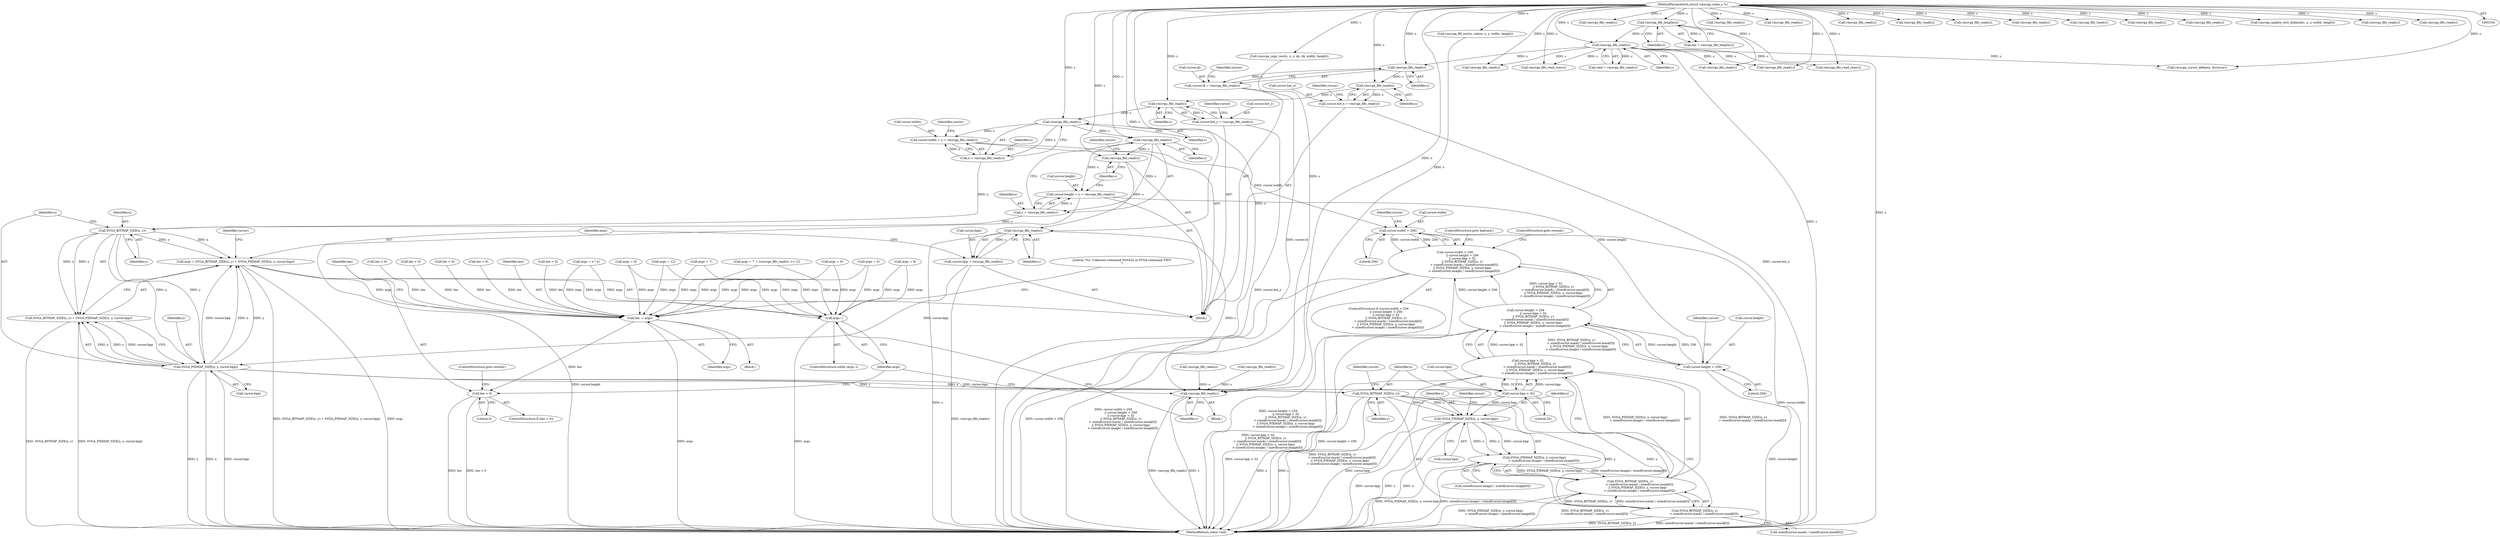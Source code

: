 digraph "0_qemu_167d97a3def77ee2dbf6e908b0ecbfe2103977db@pointer" {
"1000293" [label="(Call,vmsvga_fifo_read(s))"];
"1000145" [label="(Call,vmsvga_fifo_read(s))"];
"1000125" [label="(Call,vmsvga_fifo_length(s))"];
"1000105" [label="(MethodParameterIn,struct vmsvga_state_s *s)"];
"1000289" [label="(Call,cursor.id = vmsvga_fifo_read(s))"];
"1000299" [label="(Call,vmsvga_fifo_read(s))"];
"1000295" [label="(Call,cursor.hot_x = vmsvga_fifo_read(s))"];
"1000305" [label="(Call,vmsvga_fifo_read(s))"];
"1000301" [label="(Call,cursor.hot_y = vmsvga_fifo_read(s))"];
"1000313" [label="(Call,vmsvga_fifo_read(s))"];
"1000307" [label="(Call,cursor.width = x = vmsvga_fifo_read(s))"];
"1000345" [label="(Call,cursor.width > 256)"];
"1000344" [label="(Call,cursor.width > 256\n                || cursor.height > 256\n                || cursor.bpp > 32\n                || SVGA_BITMAP_SIZE(x, y)\n                    > sizeof(cursor.mask) / sizeof(cursor.mask[0])\n                || SVGA_PIXMAP_SIZE(x, y, cursor.bpp)\n                    > sizeof(cursor.image) / sizeof(cursor.image[0]))"];
"1000311" [label="(Call,x = vmsvga_fifo_read(s))"];
"1000334" [label="(Call,SVGA_BITMAP_SIZE(x, y))"];
"1000331" [label="(Call,args = SVGA_BITMAP_SIZE(x, y) + SVGA_PIXMAP_SIZE(x, y, cursor.bpp))"];
"1000526" [label="(Call,len -= args)"];
"1000530" [label="(Call,len < 0)"];
"1000536" [label="(Call,args--)"];
"1000333" [label="(Call,SVGA_BITMAP_SIZE(x, y) + SVGA_PIXMAP_SIZE(x, y, cursor.bpp))"];
"1000337" [label="(Call,SVGA_PIXMAP_SIZE(x, y, cursor.bpp))"];
"1000357" [label="(Call,cursor.bpp > 32)"];
"1000356" [label="(Call,cursor.bpp > 32\n                || SVGA_BITMAP_SIZE(x, y)\n                    > sizeof(cursor.mask) / sizeof(cursor.mask[0])\n                || SVGA_PIXMAP_SIZE(x, y, cursor.bpp)\n                    > sizeof(cursor.image) / sizeof(cursor.image[0]))"];
"1000350" [label="(Call,cursor.height > 256\n                || cursor.bpp > 32\n                || SVGA_BITMAP_SIZE(x, y)\n                    > sizeof(cursor.mask) / sizeof(cursor.mask[0])\n                || SVGA_PIXMAP_SIZE(x, y, cursor.bpp)\n                    > sizeof(cursor.image) / sizeof(cursor.image[0]))"];
"1000379" [label="(Call,SVGA_PIXMAP_SIZE(x, y, cursor.bpp))"];
"1000378" [label="(Call,SVGA_PIXMAP_SIZE(x, y, cursor.bpp)\n                    > sizeof(cursor.image) / sizeof(cursor.image[0]))"];
"1000362" [label="(Call,SVGA_BITMAP_SIZE(x, y)\n                    > sizeof(cursor.mask) / sizeof(cursor.mask[0])\n                || SVGA_PIXMAP_SIZE(x, y, cursor.bpp)\n                    > sizeof(cursor.image) / sizeof(cursor.image[0]))"];
"1000364" [label="(Call,SVGA_BITMAP_SIZE(x, y))"];
"1000363" [label="(Call,SVGA_BITMAP_SIZE(x, y)\n                    > sizeof(cursor.mask) / sizeof(cursor.mask[0]))"];
"1000321" [label="(Call,vmsvga_fifo_read(s))"];
"1000315" [label="(Call,cursor.height = y = vmsvga_fifo_read(s))"];
"1000351" [label="(Call,cursor.height > 256)"];
"1000319" [label="(Call,y = vmsvga_fifo_read(s))"];
"1000323" [label="(Call,vmsvga_fifo_read(s))"];
"1000329" [label="(Call,vmsvga_fifo_read(s))"];
"1000325" [label="(Call,cursor.bpp = vmsvga_fifo_read(s))"];
"1000539" [label="(Call,vmsvga_fifo_read(s))"];
"1000333" [label="(Call,SVGA_BITMAP_SIZE(x, y) + SVGA_PIXMAP_SIZE(x, y, cursor.bpp))"];
"1000315" [label="(Call,cursor.height = y = vmsvga_fifo_read(s))"];
"1000316" [label="(Call,cursor.height)"];
"1000351" [label="(Call,cursor.height > 256)"];
"1000440" [label="(Call,vmsvga_fifo_read_raw(s))"];
"1000169" [label="(Call,vmsvga_fifo_read(s))"];
"1000294" [label="(Identifier,s)"];
"1000345" [label="(Call,cursor.width > 256)"];
"1000320" [label="(Identifier,y)"];
"1000542" [label="(Literal,\"%s: Unknown command 0x%02x in SVGA command FIFO\n\")"];
"1000293" [label="(Call,vmsvga_fifo_read(s))"];
"1000346" [label="(Call,cursor.width)"];
"1000397" [label="(ControlStructure,goto badcmd;)"];
"1000307" [label="(Call,cursor.width = x = vmsvga_fifo_read(s))"];
"1000317" [label="(Identifier,cursor)"];
"1000357" [label="(Call,cursor.bpp > 32)"];
"1000284" [label="(Call,len < 0)"];
"1000240" [label="(Call,vmsvga_fifo_read(s))"];
"1000161" [label="(Call,vmsvga_fifo_read(s))"];
"1000536" [label="(Call,args--)"];
"1000535" [label="(ControlStructure,while (args--))"];
"1000334" [label="(Call,SVGA_BITMAP_SIZE(x, y))"];
"1000305" [label="(Call,vmsvga_fifo_read(s))"];
"1000295" [label="(Call,cursor.hot_x = vmsvga_fifo_read(s))"];
"1000478" [label="(Call,args = 6)"];
"1000248" [label="(Call,vmsvga_fifo_read(s))"];
"1000290" [label="(Call,cursor.id)"];
"1000363" [label="(Call,SVGA_BITMAP_SIZE(x, y)\n                    > sizeof(cursor.mask) / sizeof(cursor.mask[0]))"];
"1000329" [label="(Call,vmsvga_fifo_read(s))"];
"1000385" [label="(Call,sizeof(cursor.image) / sizeof(cursor.image[0]))"];
"1000350" [label="(Call,cursor.height > 256\n                || cursor.bpp > 32\n                || SVGA_BITMAP_SIZE(x, y)\n                    > sizeof(cursor.mask) / sizeof(cursor.mask[0])\n                || SVGA_PIXMAP_SIZE(x, y, cursor.bpp)\n                    > sizeof(cursor.image) / sizeof(cursor.image[0]))"];
"1000147" [label="(Block,)"];
"1000532" [label="(Literal,0)"];
"1000300" [label="(Identifier,s)"];
"1000539" [label="(Call,vmsvga_fifo_read(s))"];
"1000529" [label="(ControlStructure,if (len < 0))"];
"1000336" [label="(Identifier,y)"];
"1000501" [label="(Call,args = 7 + (vmsvga_fifo_read(s) >> 2))"];
"1000321" [label="(Call,vmsvga_fifo_read(s))"];
"1000361" [label="(Literal,32)"];
"1000296" [label="(Call,cursor.hot_x)"];
"1000526" [label="(Call,len -= args)"];
"1000527" [label="(Identifier,len)"];
"1000367" [label="(Call,sizeof(cursor.mask) / sizeof(cursor.mask[0]))"];
"1000323" [label="(Call,vmsvga_fifo_read(s))"];
"1000366" [label="(Identifier,y)"];
"1000353" [label="(Identifier,cursor)"];
"1000187" [label="(Call,len < 0)"];
"1000299" [label="(Call,vmsvga_fifo_read(s))"];
"1000358" [label="(Call,cursor.bpp)"];
"1000337" [label="(Call,SVGA_PIXMAP_SIZE(x, y, cursor.bpp))"];
"1000326" [label="(Call,cursor.bpp)"];
"1000352" [label="(Call,cursor.height)"];
"1000382" [label="(Call,cursor.bpp)"];
"1000165" [label="(Call,vmsvga_fifo_read(s))"];
"1000146" [label="(Identifier,s)"];
"1000370" [label="(Identifier,cursor)"];
"1000359" [label="(Identifier,cursor)"];
"1000194" [label="(Call,vmsvga_fifo_read(s))"];
"1000417" [label="(Call,vmsvga_fifo_read_raw(s))"];
"1000314" [label="(Identifier,s)"];
"1000344" [label="(Call,cursor.width > 256\n                || cursor.height > 256\n                || cursor.bpp > 32\n                || SVGA_BITMAP_SIZE(x, y)\n                    > sizeof(cursor.mask) / sizeof(cursor.mask[0])\n                || SVGA_PIXMAP_SIZE(x, y, cursor.bpp)\n                    > sizeof(cursor.image) / sizeof(cursor.image[0]))"];
"1000339" [label="(Identifier,y)"];
"1000379" [label="(Call,SVGA_PIXMAP_SIZE(x, y, cursor.bpp))"];
"1000306" [label="(Identifier,s)"];
"1000362" [label="(Call,SVGA_BITMAP_SIZE(x, y)\n                    > sizeof(cursor.mask) / sizeof(cursor.mask[0])\n                || SVGA_PIXMAP_SIZE(x, y, cursor.bpp)\n                    > sizeof(cursor.image) / sizeof(cursor.image[0]))"];
"1000330" [label="(Identifier,s)"];
"1000325" [label="(Call,cursor.bpp = vmsvga_fifo_read(s))"];
"1000506" [label="(Call,vmsvga_fifo_read(s))"];
"1000301" [label="(Call,cursor.hot_y = vmsvga_fifo_read(s))"];
"1000322" [label="(Identifier,s)"];
"1000327" [label="(Identifier,cursor)"];
"1000206" [label="(Call,vmsvga_fifo_read(s))"];
"1000233" [label="(Call,len < 0)"];
"1000471" [label="(Call,args = x * y)"];
"1000145" [label="(Call,vmsvga_fifo_read(s))"];
"1000252" [label="(Call,vmsvga_fifo_read(s))"];
"1000563" [label="(MethodReturn,static void)"];
"1000244" [label="(Call,vmsvga_fifo_read(s))"];
"1000125" [label="(Call,vmsvga_fifo_length(s))"];
"1000335" [label="(Identifier,x)"];
"1000530" [label="(Call,len < 0)"];
"1000173" [label="(Call,vmsvga_fifo_read(s))"];
"1000356" [label="(Call,cursor.bpp > 32\n                || SVGA_BITMAP_SIZE(x, y)\n                    > sizeof(cursor.mask) / sizeof(cursor.mask[0])\n                || SVGA_PIXMAP_SIZE(x, y, cursor.bpp)\n                    > sizeof(cursor.image) / sizeof(cursor.image[0]))"];
"1000381" [label="(Identifier,y)"];
"1000319" [label="(Call,y = vmsvga_fifo_read(s))"];
"1000198" [label="(Call,vmsvga_fifo_read(s))"];
"1000343" [label="(ControlStructure,if (cursor.width > 256\n                || cursor.height > 256\n                || cursor.bpp > 32\n                || SVGA_BITMAP_SIZE(x, y)\n                    > sizeof(cursor.mask) / sizeof(cursor.mask[0])\n                || SVGA_PIXMAP_SIZE(x, y, cursor.bpp)\n                    > sizeof(cursor.image) / sizeof(cursor.image[0])))"];
"1000105" [label="(MethodParameterIn,struct vmsvga_state_s *s)"];
"1000338" [label="(Identifier,x)"];
"1000347" [label="(Identifier,cursor)"];
"1000349" [label="(Literal,256)"];
"1000210" [label="(Call,vmsvga_fifo_read(s))"];
"1000297" [label="(Identifier,cursor)"];
"1000126" [label="(Identifier,s)"];
"1000469" [label="(Call,vmsvga_fifo_read(s))"];
"1000214" [label="(Call,vmsvga_fill_rect(s, colour, x, y, width, height))"];
"1000331" [label="(Call,args = SVGA_BITMAP_SIZE(x, y) + SVGA_PIXMAP_SIZE(x, y, cursor.bpp))"];
"1000312" [label="(Identifier,x)"];
"1000531" [label="(Identifier,len)"];
"1000260" [label="(Call,vmsvga_fifo_read(s))"];
"1000309" [label="(Identifier,cursor)"];
"1000528" [label="(Identifier,args)"];
"1000175" [label="(Call,vmsvga_update_rect_delayed(s, x, y, width, height))"];
"1000340" [label="(Call,cursor.bpp)"];
"1000380" [label="(Identifier,x)"];
"1000275" [label="(Call,args = 0)"];
"1000256" [label="(Call,vmsvga_fifo_read(s))"];
"1000365" [label="(Identifier,x)"];
"1000302" [label="(Call,cursor.hot_y)"];
"1000224" [label="(Call,args = 0)"];
"1000364" [label="(Call,SVGA_BITMAP_SIZE(x, y))"];
"1000398" [label="(ControlStructure,goto rewind;)"];
"1000483" [label="(Call,args = 7)"];
"1000311" [label="(Call,x = vmsvga_fifo_read(s))"];
"1000522" [label="(Call,args = 0)"];
"1000538" [label="(Block,)"];
"1000202" [label="(Call,vmsvga_fifo_read(s))"];
"1000355" [label="(Literal,256)"];
"1000537" [label="(Identifier,args)"];
"1000378" [label="(Call,SVGA_PIXMAP_SIZE(x, y, cursor.bpp)\n                    > sizeof(cursor.image) / sizeof(cursor.image[0]))"];
"1000313" [label="(Call,vmsvga_fifo_read(s))"];
"1000308" [label="(Call,cursor.width)"];
"1000324" [label="(Identifier,s)"];
"1000388" [label="(Identifier,cursor)"];
"1000442" [label="(Call,vmsvga_cursor_define(s, &cursor))"];
"1000143" [label="(Call,cmd = vmsvga_fifo_read(s))"];
"1000289" [label="(Call,cursor.id = vmsvga_fifo_read(s))"];
"1000534" [label="(ControlStructure,goto rewind;)"];
"1000264" [label="(Call,vmsvga_copy_rect(s, x, y, dx, dy, width, height))"];
"1000540" [label="(Identifier,s)"];
"1000332" [label="(Identifier,args)"];
"1000492" [label="(Call,len < 0)"];
"1000303" [label="(Identifier,cursor)"];
"1000123" [label="(Call,len = vmsvga_fifo_length(s))"];
"1000136" [label="(Block,)"];
"1000511" [label="(Call,args = 12)"];
"1000452" [label="(Call,len < 0)"];
"1000293" -> "1000289"  [label="AST: "];
"1000293" -> "1000294"  [label="CFG: "];
"1000294" -> "1000293"  [label="AST: "];
"1000289" -> "1000293"  [label="CFG: "];
"1000293" -> "1000289"  [label="DDG: s"];
"1000145" -> "1000293"  [label="DDG: s"];
"1000105" -> "1000293"  [label="DDG: s"];
"1000293" -> "1000299"  [label="DDG: s"];
"1000145" -> "1000143"  [label="AST: "];
"1000145" -> "1000146"  [label="CFG: "];
"1000146" -> "1000145"  [label="AST: "];
"1000143" -> "1000145"  [label="CFG: "];
"1000145" -> "1000563"  [label="DDG: s"];
"1000145" -> "1000143"  [label="DDG: s"];
"1000125" -> "1000145"  [label="DDG: s"];
"1000105" -> "1000145"  [label="DDG: s"];
"1000145" -> "1000161"  [label="DDG: s"];
"1000145" -> "1000194"  [label="DDG: s"];
"1000145" -> "1000240"  [label="DDG: s"];
"1000145" -> "1000417"  [label="DDG: s"];
"1000145" -> "1000440"  [label="DDG: s"];
"1000145" -> "1000442"  [label="DDG: s"];
"1000125" -> "1000123"  [label="AST: "];
"1000125" -> "1000126"  [label="CFG: "];
"1000126" -> "1000125"  [label="AST: "];
"1000123" -> "1000125"  [label="CFG: "];
"1000125" -> "1000563"  [label="DDG: s"];
"1000125" -> "1000123"  [label="DDG: s"];
"1000105" -> "1000125"  [label="DDG: s"];
"1000105" -> "1000104"  [label="AST: "];
"1000105" -> "1000563"  [label="DDG: s"];
"1000105" -> "1000161"  [label="DDG: s"];
"1000105" -> "1000165"  [label="DDG: s"];
"1000105" -> "1000169"  [label="DDG: s"];
"1000105" -> "1000173"  [label="DDG: s"];
"1000105" -> "1000175"  [label="DDG: s"];
"1000105" -> "1000194"  [label="DDG: s"];
"1000105" -> "1000198"  [label="DDG: s"];
"1000105" -> "1000202"  [label="DDG: s"];
"1000105" -> "1000206"  [label="DDG: s"];
"1000105" -> "1000210"  [label="DDG: s"];
"1000105" -> "1000214"  [label="DDG: s"];
"1000105" -> "1000240"  [label="DDG: s"];
"1000105" -> "1000244"  [label="DDG: s"];
"1000105" -> "1000248"  [label="DDG: s"];
"1000105" -> "1000252"  [label="DDG: s"];
"1000105" -> "1000256"  [label="DDG: s"];
"1000105" -> "1000260"  [label="DDG: s"];
"1000105" -> "1000264"  [label="DDG: s"];
"1000105" -> "1000299"  [label="DDG: s"];
"1000105" -> "1000305"  [label="DDG: s"];
"1000105" -> "1000313"  [label="DDG: s"];
"1000105" -> "1000321"  [label="DDG: s"];
"1000105" -> "1000323"  [label="DDG: s"];
"1000105" -> "1000329"  [label="DDG: s"];
"1000105" -> "1000417"  [label="DDG: s"];
"1000105" -> "1000440"  [label="DDG: s"];
"1000105" -> "1000442"  [label="DDG: s"];
"1000105" -> "1000539"  [label="DDG: s"];
"1000289" -> "1000147"  [label="AST: "];
"1000290" -> "1000289"  [label="AST: "];
"1000297" -> "1000289"  [label="CFG: "];
"1000289" -> "1000563"  [label="DDG: cursor.id"];
"1000299" -> "1000295"  [label="AST: "];
"1000299" -> "1000300"  [label="CFG: "];
"1000300" -> "1000299"  [label="AST: "];
"1000295" -> "1000299"  [label="CFG: "];
"1000299" -> "1000295"  [label="DDG: s"];
"1000299" -> "1000305"  [label="DDG: s"];
"1000295" -> "1000147"  [label="AST: "];
"1000296" -> "1000295"  [label="AST: "];
"1000303" -> "1000295"  [label="CFG: "];
"1000295" -> "1000563"  [label="DDG: cursor.hot_x"];
"1000305" -> "1000301"  [label="AST: "];
"1000305" -> "1000306"  [label="CFG: "];
"1000306" -> "1000305"  [label="AST: "];
"1000301" -> "1000305"  [label="CFG: "];
"1000305" -> "1000301"  [label="DDG: s"];
"1000305" -> "1000313"  [label="DDG: s"];
"1000301" -> "1000147"  [label="AST: "];
"1000302" -> "1000301"  [label="AST: "];
"1000309" -> "1000301"  [label="CFG: "];
"1000301" -> "1000563"  [label="DDG: cursor.hot_y"];
"1000313" -> "1000311"  [label="AST: "];
"1000313" -> "1000314"  [label="CFG: "];
"1000314" -> "1000313"  [label="AST: "];
"1000311" -> "1000313"  [label="CFG: "];
"1000313" -> "1000307"  [label="DDG: s"];
"1000313" -> "1000311"  [label="DDG: s"];
"1000313" -> "1000321"  [label="DDG: s"];
"1000307" -> "1000147"  [label="AST: "];
"1000307" -> "1000311"  [label="CFG: "];
"1000308" -> "1000307"  [label="AST: "];
"1000311" -> "1000307"  [label="AST: "];
"1000317" -> "1000307"  [label="CFG: "];
"1000311" -> "1000307"  [label="DDG: x"];
"1000307" -> "1000345"  [label="DDG: cursor.width"];
"1000345" -> "1000344"  [label="AST: "];
"1000345" -> "1000349"  [label="CFG: "];
"1000346" -> "1000345"  [label="AST: "];
"1000349" -> "1000345"  [label="AST: "];
"1000353" -> "1000345"  [label="CFG: "];
"1000344" -> "1000345"  [label="CFG: "];
"1000345" -> "1000563"  [label="DDG: cursor.width"];
"1000345" -> "1000344"  [label="DDG: cursor.width"];
"1000345" -> "1000344"  [label="DDG: 256"];
"1000344" -> "1000343"  [label="AST: "];
"1000344" -> "1000350"  [label="CFG: "];
"1000350" -> "1000344"  [label="AST: "];
"1000397" -> "1000344"  [label="CFG: "];
"1000398" -> "1000344"  [label="CFG: "];
"1000344" -> "1000563"  [label="DDG: cursor.width > 256\n                || cursor.height > 256\n                || cursor.bpp > 32\n                || SVGA_BITMAP_SIZE(x, y)\n                    > sizeof(cursor.mask) / sizeof(cursor.mask[0])\n                || SVGA_PIXMAP_SIZE(x, y, cursor.bpp)\n                    > sizeof(cursor.image) / sizeof(cursor.image[0])"];
"1000344" -> "1000563"  [label="DDG: cursor.height > 256\n                || cursor.bpp > 32\n                || SVGA_BITMAP_SIZE(x, y)\n                    > sizeof(cursor.mask) / sizeof(cursor.mask[0])\n                || SVGA_PIXMAP_SIZE(x, y, cursor.bpp)\n                    > sizeof(cursor.image) / sizeof(cursor.image[0])"];
"1000344" -> "1000563"  [label="DDG: cursor.width > 256"];
"1000350" -> "1000344"  [label="DDG: cursor.height > 256"];
"1000350" -> "1000344"  [label="DDG: cursor.bpp > 32\n                || SVGA_BITMAP_SIZE(x, y)\n                    > sizeof(cursor.mask) / sizeof(cursor.mask[0])\n                || SVGA_PIXMAP_SIZE(x, y, cursor.bpp)\n                    > sizeof(cursor.image) / sizeof(cursor.image[0])"];
"1000312" -> "1000311"  [label="AST: "];
"1000311" -> "1000334"  [label="DDG: x"];
"1000334" -> "1000333"  [label="AST: "];
"1000334" -> "1000336"  [label="CFG: "];
"1000335" -> "1000334"  [label="AST: "];
"1000336" -> "1000334"  [label="AST: "];
"1000338" -> "1000334"  [label="CFG: "];
"1000334" -> "1000331"  [label="DDG: x"];
"1000334" -> "1000331"  [label="DDG: y"];
"1000334" -> "1000333"  [label="DDG: x"];
"1000334" -> "1000333"  [label="DDG: y"];
"1000319" -> "1000334"  [label="DDG: y"];
"1000334" -> "1000337"  [label="DDG: x"];
"1000334" -> "1000337"  [label="DDG: y"];
"1000331" -> "1000147"  [label="AST: "];
"1000331" -> "1000333"  [label="CFG: "];
"1000332" -> "1000331"  [label="AST: "];
"1000333" -> "1000331"  [label="AST: "];
"1000347" -> "1000331"  [label="CFG: "];
"1000331" -> "1000563"  [label="DDG: SVGA_BITMAP_SIZE(x, y) + SVGA_PIXMAP_SIZE(x, y, cursor.bpp)"];
"1000331" -> "1000563"  [label="DDG: args"];
"1000337" -> "1000331"  [label="DDG: x"];
"1000337" -> "1000331"  [label="DDG: y"];
"1000337" -> "1000331"  [label="DDG: cursor.bpp"];
"1000331" -> "1000526"  [label="DDG: args"];
"1000331" -> "1000536"  [label="DDG: args"];
"1000526" -> "1000136"  [label="AST: "];
"1000526" -> "1000528"  [label="CFG: "];
"1000527" -> "1000526"  [label="AST: "];
"1000528" -> "1000526"  [label="AST: "];
"1000531" -> "1000526"  [label="CFG: "];
"1000526" -> "1000563"  [label="DDG: args"];
"1000224" -> "1000526"  [label="DDG: args"];
"1000471" -> "1000526"  [label="DDG: args"];
"1000478" -> "1000526"  [label="DDG: args"];
"1000501" -> "1000526"  [label="DDG: args"];
"1000275" -> "1000526"  [label="DDG: args"];
"1000522" -> "1000526"  [label="DDG: args"];
"1000511" -> "1000526"  [label="DDG: args"];
"1000483" -> "1000526"  [label="DDG: args"];
"1000187" -> "1000526"  [label="DDG: len"];
"1000284" -> "1000526"  [label="DDG: len"];
"1000492" -> "1000526"  [label="DDG: len"];
"1000452" -> "1000526"  [label="DDG: len"];
"1000233" -> "1000526"  [label="DDG: len"];
"1000526" -> "1000530"  [label="DDG: len"];
"1000530" -> "1000529"  [label="AST: "];
"1000530" -> "1000532"  [label="CFG: "];
"1000531" -> "1000530"  [label="AST: "];
"1000532" -> "1000530"  [label="AST: "];
"1000534" -> "1000530"  [label="CFG: "];
"1000537" -> "1000530"  [label="CFG: "];
"1000530" -> "1000563"  [label="DDG: len"];
"1000530" -> "1000563"  [label="DDG: len < 0"];
"1000536" -> "1000535"  [label="AST: "];
"1000536" -> "1000537"  [label="CFG: "];
"1000537" -> "1000536"  [label="AST: "];
"1000540" -> "1000536"  [label="CFG: "];
"1000542" -> "1000536"  [label="CFG: "];
"1000536" -> "1000563"  [label="DDG: args"];
"1000224" -> "1000536"  [label="DDG: args"];
"1000471" -> "1000536"  [label="DDG: args"];
"1000478" -> "1000536"  [label="DDG: args"];
"1000501" -> "1000536"  [label="DDG: args"];
"1000275" -> "1000536"  [label="DDG: args"];
"1000522" -> "1000536"  [label="DDG: args"];
"1000511" -> "1000536"  [label="DDG: args"];
"1000483" -> "1000536"  [label="DDG: args"];
"1000333" -> "1000337"  [label="CFG: "];
"1000337" -> "1000333"  [label="AST: "];
"1000333" -> "1000563"  [label="DDG: SVGA_BITMAP_SIZE(x, y)"];
"1000333" -> "1000563"  [label="DDG: SVGA_PIXMAP_SIZE(x, y, cursor.bpp)"];
"1000337" -> "1000333"  [label="DDG: x"];
"1000337" -> "1000333"  [label="DDG: y"];
"1000337" -> "1000333"  [label="DDG: cursor.bpp"];
"1000337" -> "1000340"  [label="CFG: "];
"1000338" -> "1000337"  [label="AST: "];
"1000339" -> "1000337"  [label="AST: "];
"1000340" -> "1000337"  [label="AST: "];
"1000337" -> "1000563"  [label="DDG: y"];
"1000337" -> "1000563"  [label="DDG: x"];
"1000337" -> "1000563"  [label="DDG: cursor.bpp"];
"1000325" -> "1000337"  [label="DDG: cursor.bpp"];
"1000337" -> "1000357"  [label="DDG: cursor.bpp"];
"1000337" -> "1000364"  [label="DDG: x"];
"1000337" -> "1000364"  [label="DDG: y"];
"1000357" -> "1000356"  [label="AST: "];
"1000357" -> "1000361"  [label="CFG: "];
"1000358" -> "1000357"  [label="AST: "];
"1000361" -> "1000357"  [label="AST: "];
"1000365" -> "1000357"  [label="CFG: "];
"1000356" -> "1000357"  [label="CFG: "];
"1000357" -> "1000563"  [label="DDG: cursor.bpp"];
"1000357" -> "1000356"  [label="DDG: cursor.bpp"];
"1000357" -> "1000356"  [label="DDG: 32"];
"1000357" -> "1000379"  [label="DDG: cursor.bpp"];
"1000356" -> "1000350"  [label="AST: "];
"1000356" -> "1000362"  [label="CFG: "];
"1000362" -> "1000356"  [label="AST: "];
"1000350" -> "1000356"  [label="CFG: "];
"1000356" -> "1000563"  [label="DDG: cursor.bpp > 32"];
"1000356" -> "1000563"  [label="DDG: SVGA_BITMAP_SIZE(x, y)\n                    > sizeof(cursor.mask) / sizeof(cursor.mask[0])\n                || SVGA_PIXMAP_SIZE(x, y, cursor.bpp)\n                    > sizeof(cursor.image) / sizeof(cursor.image[0])"];
"1000356" -> "1000350"  [label="DDG: cursor.bpp > 32"];
"1000356" -> "1000350"  [label="DDG: SVGA_BITMAP_SIZE(x, y)\n                    > sizeof(cursor.mask) / sizeof(cursor.mask[0])\n                || SVGA_PIXMAP_SIZE(x, y, cursor.bpp)\n                    > sizeof(cursor.image) / sizeof(cursor.image[0])"];
"1000362" -> "1000356"  [label="DDG: SVGA_BITMAP_SIZE(x, y)\n                    > sizeof(cursor.mask) / sizeof(cursor.mask[0])"];
"1000362" -> "1000356"  [label="DDG: SVGA_PIXMAP_SIZE(x, y, cursor.bpp)\n                    > sizeof(cursor.image) / sizeof(cursor.image[0])"];
"1000350" -> "1000351"  [label="CFG: "];
"1000351" -> "1000350"  [label="AST: "];
"1000350" -> "1000563"  [label="DDG: cursor.bpp > 32\n                || SVGA_BITMAP_SIZE(x, y)\n                    > sizeof(cursor.mask) / sizeof(cursor.mask[0])\n                || SVGA_PIXMAP_SIZE(x, y, cursor.bpp)\n                    > sizeof(cursor.image) / sizeof(cursor.image[0])"];
"1000350" -> "1000563"  [label="DDG: cursor.height > 256"];
"1000351" -> "1000350"  [label="DDG: cursor.height"];
"1000351" -> "1000350"  [label="DDG: 256"];
"1000379" -> "1000378"  [label="AST: "];
"1000379" -> "1000382"  [label="CFG: "];
"1000380" -> "1000379"  [label="AST: "];
"1000381" -> "1000379"  [label="AST: "];
"1000382" -> "1000379"  [label="AST: "];
"1000388" -> "1000379"  [label="CFG: "];
"1000379" -> "1000563"  [label="DDG: x"];
"1000379" -> "1000563"  [label="DDG: cursor.bpp"];
"1000379" -> "1000563"  [label="DDG: y"];
"1000379" -> "1000378"  [label="DDG: x"];
"1000379" -> "1000378"  [label="DDG: y"];
"1000379" -> "1000378"  [label="DDG: cursor.bpp"];
"1000364" -> "1000379"  [label="DDG: x"];
"1000364" -> "1000379"  [label="DDG: y"];
"1000378" -> "1000362"  [label="AST: "];
"1000378" -> "1000385"  [label="CFG: "];
"1000385" -> "1000378"  [label="AST: "];
"1000362" -> "1000378"  [label="CFG: "];
"1000378" -> "1000563"  [label="DDG: SVGA_PIXMAP_SIZE(x, y, cursor.bpp)"];
"1000378" -> "1000563"  [label="DDG: sizeof(cursor.image) / sizeof(cursor.image[0])"];
"1000378" -> "1000362"  [label="DDG: SVGA_PIXMAP_SIZE(x, y, cursor.bpp)"];
"1000378" -> "1000362"  [label="DDG: sizeof(cursor.image) / sizeof(cursor.image[0])"];
"1000362" -> "1000363"  [label="CFG: "];
"1000363" -> "1000362"  [label="AST: "];
"1000362" -> "1000563"  [label="DDG: SVGA_PIXMAP_SIZE(x, y, cursor.bpp)\n                    > sizeof(cursor.image) / sizeof(cursor.image[0])"];
"1000362" -> "1000563"  [label="DDG: SVGA_BITMAP_SIZE(x, y)\n                    > sizeof(cursor.mask) / sizeof(cursor.mask[0])"];
"1000363" -> "1000362"  [label="DDG: SVGA_BITMAP_SIZE(x, y)"];
"1000363" -> "1000362"  [label="DDG: sizeof(cursor.mask) / sizeof(cursor.mask[0])"];
"1000364" -> "1000363"  [label="AST: "];
"1000364" -> "1000366"  [label="CFG: "];
"1000365" -> "1000364"  [label="AST: "];
"1000366" -> "1000364"  [label="AST: "];
"1000370" -> "1000364"  [label="CFG: "];
"1000364" -> "1000563"  [label="DDG: x"];
"1000364" -> "1000563"  [label="DDG: y"];
"1000364" -> "1000363"  [label="DDG: x"];
"1000364" -> "1000363"  [label="DDG: y"];
"1000363" -> "1000367"  [label="CFG: "];
"1000367" -> "1000363"  [label="AST: "];
"1000380" -> "1000363"  [label="CFG: "];
"1000363" -> "1000563"  [label="DDG: SVGA_BITMAP_SIZE(x, y)"];
"1000363" -> "1000563"  [label="DDG: sizeof(cursor.mask) / sizeof(cursor.mask[0])"];
"1000321" -> "1000319"  [label="AST: "];
"1000321" -> "1000322"  [label="CFG: "];
"1000322" -> "1000321"  [label="AST: "];
"1000319" -> "1000321"  [label="CFG: "];
"1000321" -> "1000315"  [label="DDG: s"];
"1000321" -> "1000319"  [label="DDG: s"];
"1000321" -> "1000323"  [label="DDG: s"];
"1000315" -> "1000147"  [label="AST: "];
"1000315" -> "1000319"  [label="CFG: "];
"1000316" -> "1000315"  [label="AST: "];
"1000319" -> "1000315"  [label="AST: "];
"1000324" -> "1000315"  [label="CFG: "];
"1000315" -> "1000563"  [label="DDG: cursor.height"];
"1000319" -> "1000315"  [label="DDG: y"];
"1000315" -> "1000351"  [label="DDG: cursor.height"];
"1000351" -> "1000355"  [label="CFG: "];
"1000352" -> "1000351"  [label="AST: "];
"1000355" -> "1000351"  [label="AST: "];
"1000359" -> "1000351"  [label="CFG: "];
"1000351" -> "1000563"  [label="DDG: cursor.height"];
"1000320" -> "1000319"  [label="AST: "];
"1000323" -> "1000147"  [label="AST: "];
"1000323" -> "1000324"  [label="CFG: "];
"1000324" -> "1000323"  [label="AST: "];
"1000327" -> "1000323"  [label="CFG: "];
"1000323" -> "1000329"  [label="DDG: s"];
"1000329" -> "1000325"  [label="AST: "];
"1000329" -> "1000330"  [label="CFG: "];
"1000330" -> "1000329"  [label="AST: "];
"1000325" -> "1000329"  [label="CFG: "];
"1000329" -> "1000563"  [label="DDG: s"];
"1000329" -> "1000325"  [label="DDG: s"];
"1000329" -> "1000539"  [label="DDG: s"];
"1000325" -> "1000147"  [label="AST: "];
"1000326" -> "1000325"  [label="AST: "];
"1000332" -> "1000325"  [label="CFG: "];
"1000325" -> "1000563"  [label="DDG: vmsvga_fifo_read(s)"];
"1000539" -> "1000538"  [label="AST: "];
"1000539" -> "1000540"  [label="CFG: "];
"1000540" -> "1000539"  [label="AST: "];
"1000537" -> "1000539"  [label="CFG: "];
"1000539" -> "1000563"  [label="DDG: s"];
"1000539" -> "1000563"  [label="DDG: vmsvga_fifo_read(s)"];
"1000506" -> "1000539"  [label="DDG: s"];
"1000264" -> "1000539"  [label="DDG: s"];
"1000214" -> "1000539"  [label="DDG: s"];
"1000469" -> "1000539"  [label="DDG: s"];
}
